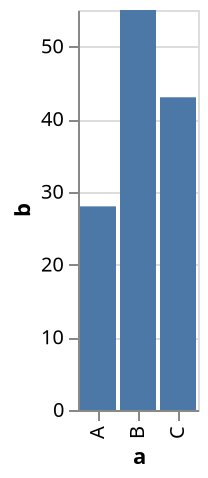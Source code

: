 {
  "$schema": "https://vega.github.io/schema/vega-lite/v5.json",
  "description": "simple bar chart with embedded data",
  "data": {
    "values": [
      {"a": "A","b": 28}, 
      {"a": "B","b": 55}, 
      {"a": "C","b": 43}
    ]
  },
  "mark": "bar",
  "encoding": {
    "x": {"field": "a", "type": "ordinal"},
    "y": {"field": "b", "type": "quantitative"}
  }
}
